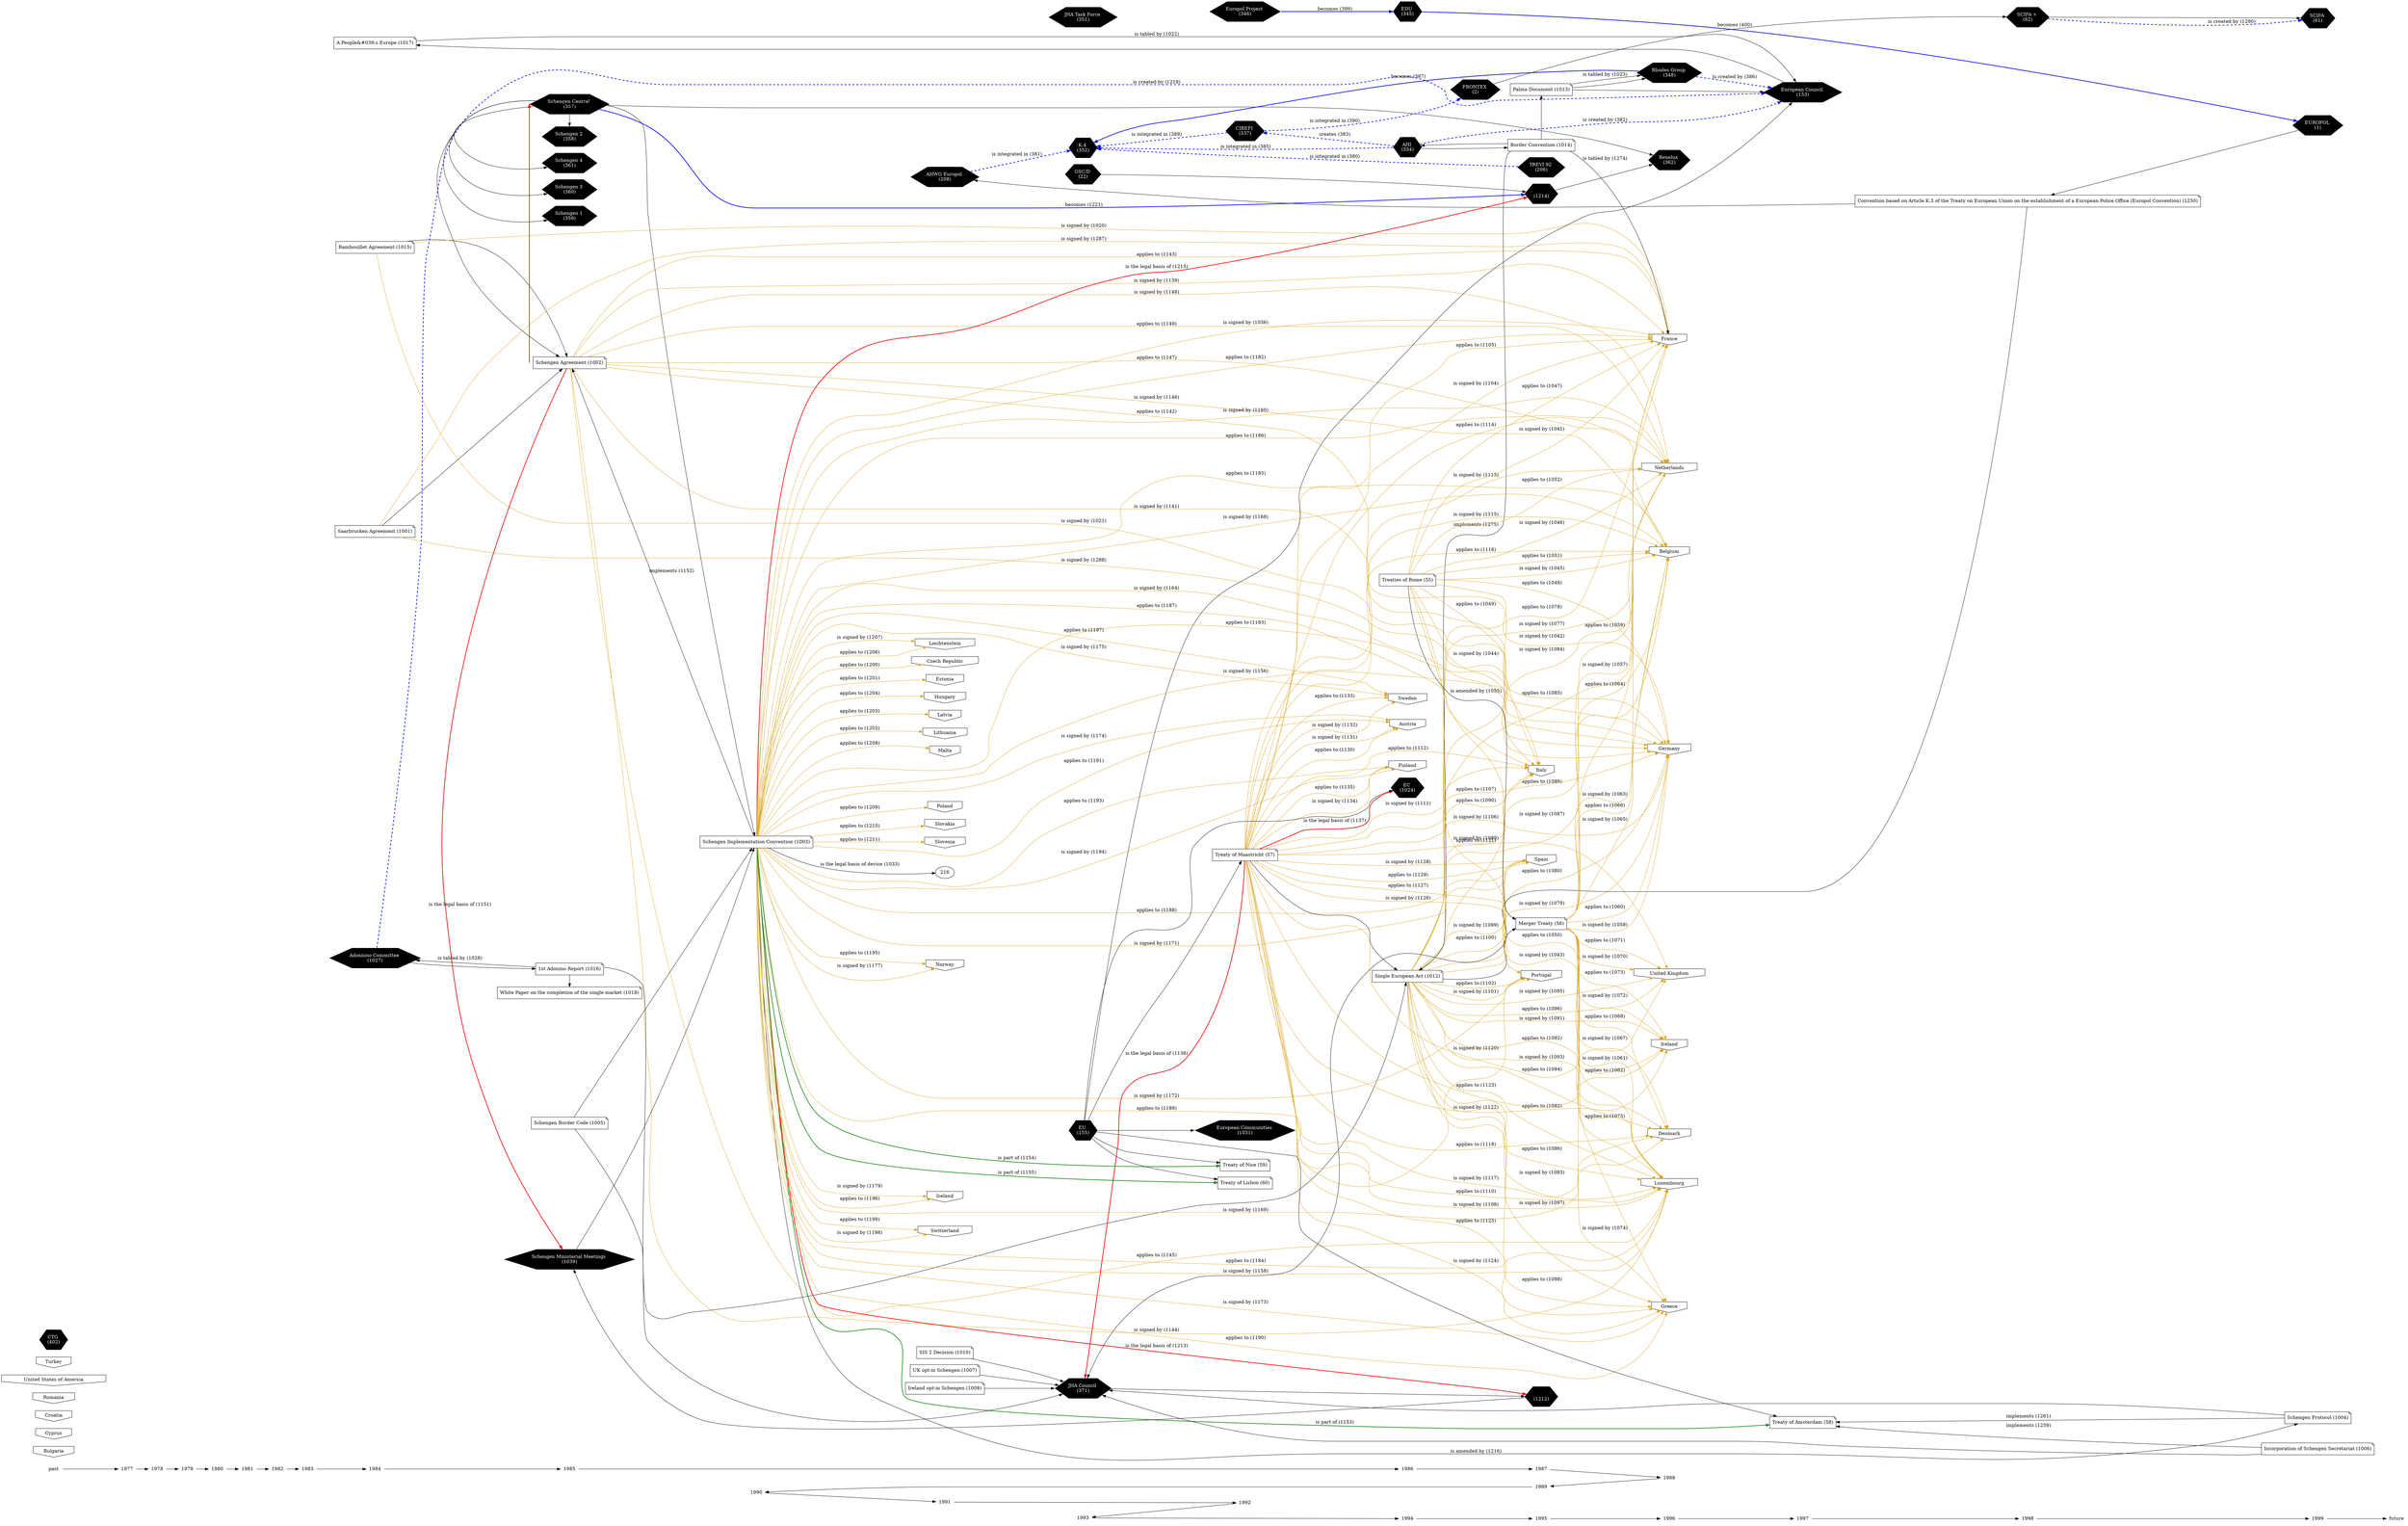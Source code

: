 digraph source {
  graph [ rankdir = LR ];
subgraph y_1977 {
  graph [ rank = same ];
  "1977" [ shape = plaintext ];
}

subgraph y_1978 {
  graph [ rank = same ];
  "1978" [ shape = plaintext ];
}

subgraph y_1979 {
  graph [ rank = same ];
  "1979" [ shape = plaintext ];
}

subgraph y_1980 {
  graph [ rank = same ];
  "1980" [ shape = plaintext ];
}

subgraph y_1981 {
  graph [ rank = same ];
  "1981" [ shape = plaintext ];
}

subgraph y_1982 {
  graph [ rank = same ];
  "1982" [ shape = plaintext ];
}

subgraph y_1983 {
  graph [ rank = same ];
  "1983" [ shape = plaintext ];
}

subgraph y_1984 {
  graph [ rank = same ];
  "1001" [ label = "Saarbrucken Agreement", shape = note ];
  "1015" [ label = "Rambouillet Agreement", shape = note ];
  "1017" [ label = "A People&amp;#039;s Europe", shape = note ];
  "1027";
  "1984" [ shape = plaintext ];
}

subgraph y_1985 {
  graph [ rank = same ];
  "357";
  "358";
  "359";
  "360";
  "361";
  "1002" [ label = "Schengen Agreement", shape = note ];
  "1016" [ label = "1st Adonino Report", shape = note ];
  "1018" [ label = "White Paper on the completion of the single market", shape = note ];
  "1039";
  "1985" [ shape = plaintext ];
}

subgraph y_1986 {
  graph [ rank = same ];
  "334";
  "1012" [ label = "Single European Act", shape = note ];
  "1986" [ shape = plaintext ];
}

subgraph y_1987 {
  graph [ rank = same ];
  "1987" [ shape = plaintext ];
}

subgraph y_1988 {
  graph [ rank = same ];
  "348";
  "1988" [ shape = plaintext ];
}

subgraph y_1989 {
  graph [ rank = same ];
  "206";
  "1013" [ label = "Palma Document", shape = note ];
  "1014" [ label = "Border Convention", shape = note ];
  "1989" [ shape = plaintext ];
}

subgraph y_1990 {
  graph [ rank = same ];
  "1003" [ label = "Schengen Implementation Convention", shape = note ];
  "1990" [ shape = plaintext ];
}

subgraph y_1991 {
  graph [ rank = same ];
  "208";
  "1991" [ shape = plaintext ];
}

subgraph y_1992 {
  graph [ rank = same ];
  "57" [ label = "Treaty of Maastricht", shape = note ];
  "337";
  "346";
  "1992" [ shape = plaintext ];
}

subgraph y_1993 {
  graph [ rank = same ];
  "22";
  "155";
  "351";
  "352";
  "371";
  "1993" [ shape = plaintext ];
}

subgraph y_1994 {
  graph [ rank = same ];
  "345";
  "1994" [ shape = plaintext ];
}

subgraph y_1995 {
  graph [ rank = same ];
  "1212";
  "1214";
  "1995" [ shape = plaintext ];
}

subgraph y_1996 {
  graph [ rank = same ];
  "1996" [ shape = plaintext ];
}

subgraph y_1997 {
  graph [ rank = same ];
  "58" [ label = "Treaty of Amsterdam", shape = note ];
  "1997" [ shape = plaintext ];
}

subgraph y_1998 {
  graph [ rank = same ];
  "1250" [ label = "Convention based on Article K.3 of the Treaty on European Union on the establishment of a European Police Office (Europol Convention)", shape = note ];
  "1998" [ shape = plaintext ];
}

subgraph y_1999 {
  graph [ rank = same ];
  "1";
  "61";
  "1004" [ label = "Schengen Protocol", shape = note ];
  "1006" [ label = "Incorporation of Schengen Secretariat", shape = note ];
  "1999" [ shape = plaintext ];
}

  "1" [ color = "white", shape = hexagon, style = "filled", fillcolor = "black", fontcolor = "white", label = "EUROPOL 
(1)" ];
  "2" [ color = "white", shape = hexagon, style = "filled", fillcolor = "black", fontcolor = "white", label = "FRONTEX 
(2)" ];
  "22" [ color = "white", shape = hexagon, style = "filled", fillcolor = "black", fontcolor = "white", label = "GSC/D 
(22)" ];
  "24" [ shape = invhouse, label = "Austria" ];
  "25" [ shape = invhouse, label = "Belgium" ];
  "26" [ shape = invhouse, label = "Bulgaria" ];
  "27" [ shape = invhouse, label = "Cyprus" ];
  "28" [ shape = invhouse, label = "Croatia" ];
  "29" [ shape = invhouse, label = "Czech Republic" ];
  "30" [ shape = invhouse, label = "Denmark" ];
  "31" [ shape = invhouse, label = "Estonia" ];
  "32" [ shape = invhouse, label = "Finland" ];
  "33" [ shape = invhouse, label = "France" ];
  "34" [ shape = invhouse, label = "Germany" ];
  "35" [ shape = invhouse, label = "Greece" ];
  "36" [ shape = invhouse, label = "Hungary" ];
  "37" [ shape = invhouse, label = "Ireland" ];
  "38" [ shape = invhouse, label = "Italy" ];
  "39" [ shape = invhouse, label = "Latvia" ];
  "40" [ shape = invhouse, label = "Lithuania" ];
  "41" [ shape = invhouse, label = "Luxembourg" ];
  "42" [ shape = invhouse, label = "Malta" ];
  "43" [ shape = invhouse, label = "Netherlands" ];
  "44" [ shape = invhouse, label = "Poland" ];
  "45" [ shape = invhouse, label = "Portugal" ];
  "46" [ shape = invhouse, label = "Romania" ];
  "47" [ shape = invhouse, label = "Slovakia" ];
  "48" [ shape = invhouse, label = "Slovenia" ];
  "49" [ shape = invhouse, label = "Spain" ];
  "50" [ shape = invhouse, label = "Sweden" ];
  "51" [ shape = invhouse, label = "United Kingdom" ];
  "52" [ shape = invhouse, label = "United States of America" ];
  "54" [ shape = invhouse, label = "Turkey" ];
  "55" [ shape = note, label = "Treaties of Rome (55)" ];
  "56" [ shape = note, label = "Merger Treaty (56)" ];
  "57" [ shape = note, label = "Treaty of Maastricht (57)" ];
  "58" [ shape = note, label = "Treaty of Amsterdam (58)" ];
  "59" [ shape = note, label = "Treaty of Nice (59)" ];
  "60" [ shape = note, label = "Treaty of Lisbon (60)" ];
  "61" [ color = "white", shape = hexagon, style = "filled", fillcolor = "black", fontcolor = "white", label = "SCIFA 
(61)" ];
  "62" [ color = "white", shape = hexagon, style = "filled", fillcolor = "black", fontcolor = "white", label = "SCIFA + 
(62)" ];
  "153" [ color = "white", shape = hexagon, style = "filled", fillcolor = "black", fontcolor = "white", label = "European Council 
(153)" ];
  "155" [ color = "white", shape = hexagon, style = "filled", fillcolor = "black", fontcolor = "white", label = "EU 
(155)" ];
  "206" [ color = "white", shape = hexagon, style = "filled", fillcolor = "black", fontcolor = "white", label = "TREVI 92 
(206)" ];
  "208" [ color = "white", shape = hexagon, style = "filled", fillcolor = "black", fontcolor = "white", label = "AHWG Europol 
(208)" ];
  "216";
  "334" [ color = "white", shape = hexagon, style = "filled", fillcolor = "black", fontcolor = "white", label = "AHI 
(334)" ];
  "337" [ color = "white", shape = hexagon, style = "filled", fillcolor = "black", fontcolor = "white", label = "CIREFI 
(337)" ];
  "345" [ color = "white", shape = hexagon, style = "filled", fillcolor = "black", fontcolor = "white", label = "EDU 
(345)" ];
  "346" [ color = "white", shape = hexagon, style = "filled", fillcolor = "black", fontcolor = "white", label = "Europol Project 
(346)" ];
  "348" [ color = "white", shape = hexagon, style = "filled", fillcolor = "black", fontcolor = "white", label = "Rhodes Group 
(348)" ];
  "351" [ color = "white", shape = hexagon, style = "filled", fillcolor = "black", fontcolor = "white", label = "JHA Task Force 
(351)" ];
  "352" [ color = "white", shape = hexagon, style = "filled", fillcolor = "black", fontcolor = "white", label = "K.4 
(352)" ];
  "357" [ color = "white", shape = hexagon, style = "filled", fillcolor = "black", fontcolor = "white", label = "Schengen Central 
(357)" ];
  "358" [ color = "white", shape = hexagon, style = "filled", fillcolor = "black", fontcolor = "white", label = "Schengen 2 
(358)" ];
  "359" [ color = "white", shape = hexagon, style = "filled", fillcolor = "black", fontcolor = "white", label = "Schengen 1 
(359)" ];
  "360" [ color = "white", shape = hexagon, style = "filled", fillcolor = "black", fontcolor = "white", label = "Schengen 3 
(360)" ];
  "361" [ color = "white", shape = hexagon, style = "filled", fillcolor = "black", fontcolor = "white", label = "Schengen 4 
(361)" ];
  "362" [ color = "white", shape = hexagon, style = "filled", fillcolor = "black", fontcolor = "white", label = "Benelux 
(362)" ];
  "371" [ color = "white", shape = hexagon, style = "filled", fillcolor = "black", fontcolor = "white", label = "JHA Council 
(371)" ];
  "402" [ color = "white", shape = hexagon, style = "filled", fillcolor = "black", fontcolor = "white", label = "CTG 
(402)" ];
  "1001" [ shape = note, label = "Saarbrucken Agreement (1001)" ];
  "1002" [ shape = note, label = "Schengen Agreement (1002)" ];
  "1003" [ shape = note, label = "Schengen Implementation Convention (1003)" ];
  "1004" [ shape = note, label = "Schengen Protocol (1004)" ];
  "1005" [ shape = note, label = "Schengen Border Code (1005)" ];
  "1006" [ shape = note, label = "Incorporation of Schengen Secretariat (1006)" ];
  "1007" [ shape = note, label = "UK opt-in Schengen (1007)" ];
  "1008" [ shape = note, label = "Ireland opt-in Schengen (1008)" ];
  "1010" [ shape = note, label = "SIS 2 Decision (1010)" ];
  "1012" [ shape = note, label = "Single European Act (1012)" ];
  "1013" [ shape = note, label = "Palma Document (1013)" ];
  "1014" [ shape = note, label = "Border Convention (1014)" ];
  "1015" [ shape = note, label = "Rambouillet Agreement (1015)" ];
  "1016" [ shape = note, label = "1st Adonino Report (1016)" ];
  "1017" [ shape = note, label = "A People&amp;#039;s Europe (1017)" ];
  "1018" [ shape = note, label = "White Paper on the completion of the single market (1018)" ];
  "1024" [ color = "white", shape = hexagon, style = "filled", fillcolor = "black", fontcolor = "white", label = "EC 
(1024)" ];
  "1027" [ color = "white", shape = hexagon, style = "filled", fillcolor = "black", fontcolor = "white", label = "Adonnino Committee 
(1027)" ];
  "1031" [ color = "white", shape = hexagon, style = "filled", fillcolor = "black", fontcolor = "white", label = "European Communities 
(1031)" ];
  "1039" [ color = "white", shape = hexagon, style = "filled", fillcolor = "black", fontcolor = "white", label = "Schengen Ministerial Meetings 
(1039)" ];
  "1176" [ shape = invhouse, label = "Norway" ];
  "1178" [ shape = invhouse, label = "Iceland" ];
  "1180" [ shape = invhouse, label = "Switzerland" ];
  "1205" [ shape = invhouse, label = "Liechtenstein" ];
  "1212" [ color = "white", shape = hexagon, style = "filled", fillcolor = "black", fontcolor = "white", label = " 
(1212)" ];
  "1214" [ color = "white", shape = hexagon, style = "filled", fillcolor = "black", fontcolor = "white", label = " 
(1214)" ];
  "1250" [ shape = note, label = "Convention based on Article K.3 of the Treaty on European Union on the establishment of a European Police Office (Europol Convention) (1250)" ];
  "1976" [ label = "past", shape = plaintext ];
  "1977";
  "1978";
  "1979";
  "1980";
  "1981";
  "1982";
  "1983";
  "1984";
  "1985";
  "1986";
  "1987";
  "1988";
  "1989";
  "1990";
  "1991";
  "1992";
  "1993";
  "1994";
  "1995";
  "1996";
  "1997";
  "1998";
  "1999";
  "2000" [ label = "future", shape = plaintext ];
  "1976" -> "1977";
  "1977" -> "1978";
  "1978" -> "1979";
  "1979" -> "1980";
  "1980" -> "1981";
  "1981" -> "1982";
  "1982" -> "1983";
  "1983" -> "1984";
  "1984" -> "1985";
  "1985" -> "1986";
  "1986" -> "1987";
  "1987" -> "1988";
  "1988" -> "1989";
  "1989" -> "1990";
  "1990" -> "1991";
  "1991" -> "1992";
  "1992" -> "1993";
  "1993" -> "1994";
  "1994" -> "1995";
  "1995" -> "1996";
  "1996" -> "1997";
  "1997" -> "1998";
  "1998" -> "1999";
  "1999" -> "2000";
  "1006" -> "58" [ label = " implements (1259)" ];
  "1006" -> "371";
  "1004" -> "58" [ label = " implements (1261)" ];
  "1004" -> "371";
  "1007" -> "371";
  "1010" -> "371";
  "1008" -> "371";
  "208" -> "352" [ penwidth = 2, style = "dashed", color = "blue", label = " is integrated in (381)" ];
  "1027" -> "153" [ penwidth = 2, color = "blue", style = "dashed", label = " is created by (1218)" ];
  "1027" -> "1016";
  "1002" -> "25" [ color = "goldenrod", label = " applies to (1147)" ];
  "1002" -> "33" [ color = "goldenrod", label = " applies to (1143)" ];
  "1002" -> "34" [ color = "goldenrod", label = " applies to (1142)" ];
  "1002" -> "41" [ color = "goldenrod", label = " applies to (1145)" ];
  "1002" -> "43" [ color = "goldenrod", label = " applies to (1149)" ];
  "1002" -> "25" [ color = "goldenrod", label = " is signed by (1146)" ];
  "1002" -> "33" [ color = "goldenrod", label = " is signed by (1139)" ];
  "1002" -> "34" [ color = "goldenrod", label = " is signed by (1141)" ];
  "1002" -> "41" [ color = "goldenrod", label = " is signed by (1144)" ];
  "1002" -> "43" [ color = "goldenrod", label = " is signed by (1148)" ];
  "1002" -> "357" [ penwidth = 2, color = "red", label = " is the legal basis of (1150)" ];
  "1002" -> "1039" [ penwidth = 2, color = "red", label = " is the legal basis of (1151)" ];
  "334" -> "337" [ penwidth = 2, color = "blue", style = "dashed", label = " creates (383)" ];
  "334" -> "153" [ penwidth = 2, color = "blue", style = "dashed", label = " is created by (382)" ];
  "334" -> "352" [ penwidth = 2, style = "dashed", color = "blue", label = " is integrated in (385)" ];
  "334" -> "1014";
  "56" -> "25" [ color = "goldenrod", label = " applies to (1066)" ];
  "56" -> "30" [ color = "goldenrod", label = " applies to (1068)" ];
  "56" -> "33" [ color = "goldenrod", label = " applies to (1059)" ];
  "56" -> "34" [ color = "goldenrod", label = " applies to (1060)" ];
  "56" -> "35" [ color = "goldenrod", label = " applies to (1075)" ];
  "56" -> "37" [ color = "goldenrod", label = " applies to (1073)" ];
  "56" -> "41" [ color = "goldenrod", label = " applies to (1062)" ];
  "56" -> "43" [ color = "goldenrod", label = " applies to (1064)" ];
  "56" -> "51" [ color = "goldenrod", label = " applies to (1071)" ];
  "56" -> "25" [ color = "goldenrod", label = " is signed by (1065)" ];
  "56" -> "30" [ color = "goldenrod", label = " is signed by (1067)" ];
  "56" -> "33" [ color = "goldenrod", label = " is signed by (1057)" ];
  "56" -> "34" [ color = "goldenrod", label = " is signed by (1058)" ];
  "56" -> "35" [ color = "goldenrod", label = " is signed by (1074)" ];
  "56" -> "37" [ color = "goldenrod", label = " is signed by (1072)" ];
  "56" -> "41" [ color = "goldenrod", label = " is signed by (1061)" ];
  "56" -> "43" [ color = "goldenrod", label = " is signed by (1063)" ];
  "56" -> "51" [ color = "goldenrod", label = " is signed by (1070)" ];
  "337" -> "2" [ penwidth = 2, style = "dashed", color = "blue", label = " is integrated in (390)" ];
  "337" -> "352" [ penwidth = 2, style = "dashed", color = "blue", label = " is integrated in (389)" ];
  "1014" -> "1012" [ label = " implements (1275)" ];
  "1014" -> "334";
  "1014" -> "33" [ label = " is tabled by (1274)" ];
  "1014" -> "1013";
  "1003" -> "24" [ color = "goldenrod", label = " applies to (1191)" ];
  "1003" -> "25" [ color = "goldenrod", label = " applies to (1185)" ];
  "1003" -> "29" [ color = "goldenrod", label = " applies to (1200)" ];
  "1003" -> "31" [ color = "goldenrod", label = " applies to (1201)" ];
  "1003" -> "32" [ color = "goldenrod", label = " applies to (1193)" ];
  "1003" -> "33" [ color = "goldenrod", label = " applies to (1182)" ];
  "1003" -> "34" [ color = "goldenrod", label = " applies to (1183)" ];
  "1003" -> "35" [ color = "goldenrod", label = " applies to (1190)" ];
  "1003" -> "36" [ color = "goldenrod", label = " applies to (1204)" ];
  "1003" -> "1178" [ color = "goldenrod", label = " applies to (1196)" ];
  "1003" -> "38" [ color = "goldenrod", label = " applies to (1187)" ];
  "1003" -> "39" [ color = "goldenrod", label = " applies to (1203)" ];
  "1003" -> "1205" [ color = "goldenrod", label = " applies to (1206)" ];
  "1003" -> "40" [ color = "goldenrod", label = " applies to (1202)" ];
  "1003" -> "41" [ color = "goldenrod", label = " applies to (1184)" ];
  "1003" -> "42" [ color = "goldenrod", label = " applies to (1208)" ];
  "1003" -> "43" [ color = "goldenrod", label = " applies to (1186)" ];
  "1003" -> "1176" [ color = "goldenrod", label = " applies to (1195)" ];
  "1003" -> "44" [ color = "goldenrod", label = " applies to (1209)" ];
  "1003" -> "45" [ color = "goldenrod", label = " applies to (1189)" ];
  "1003" -> "47" [ color = "goldenrod", label = " applies to (1210)" ];
  "1003" -> "48" [ color = "goldenrod", label = " applies to (1211)" ];
  "1003" -> "49" [ color = "goldenrod", label = " applies to (1188)" ];
  "1003" -> "50" [ color = "goldenrod", label = " applies to (1197)" ];
  "1003" -> "1180" [ color = "goldenrod", label = " applies to (1199)" ];
  "1003" -> "1002" [ label = " implements (1152)" ];
  "1003" -> "1004" [ label = " is amended by (1216)" ];
  "1003" -> "58" [ style = "bold", color = "forestgreen", label = " is part of (1153)" ];
  "1003" -> "60" [ style = "bold", color = "forestgreen", label = " is part of (1155)" ];
  "1003" -> "59" [ style = "bold", color = "forestgreen", label = " is part of (1154)" ];
  "1003" -> "24" [ color = "goldenrod", label = " is signed by (1174)" ];
  "1003" -> "25" [ color = "goldenrod", label = " is signed by (1168)" ];
  "1003" -> "30" [ color = "goldenrod", label = " is signed by (1169)" ];
  "1003" -> "32" [ color = "goldenrod", label = " is signed by (1194)" ];
  "1003" -> "33" [ color = "goldenrod", label = " is signed by (1036)" ];
  "1003" -> "34" [ color = "goldenrod", label = " is signed by (1156)" ];
  "1003" -> "35" [ color = "goldenrod", label = " is signed by (1173)" ];
  "1003" -> "1178" [ color = "goldenrod", label = " is signed by (1179)" ];
  "1003" -> "38" [ color = "goldenrod", label = " is signed by (1164)" ];
  "1003" -> "1205" [ color = "goldenrod", label = " is signed by (1207)" ];
  "1003" -> "41" [ color = "goldenrod", label = " is signed by (1158)" ];
  "1003" -> "43" [ color = "goldenrod", label = " is signed by (1160)" ];
  "1003" -> "1176" [ color = "goldenrod", label = " is signed by (1177)" ];
  "1003" -> "45" [ color = "goldenrod", label = " is signed by (1172)" ];
  "1003" -> "49" [ color = "goldenrod", label = " is signed by (1171)" ];
  "1003" -> "50" [ color = "goldenrod", label = " is signed by (1175)" ];
  "1003" -> "1180" [ color = "goldenrod", label = " is signed by (1198)" ];
  "1003" -> "216" [ label = " is the legal basis of device (1033)" ];
  "1003" -> "1212" [ penwidth = 2, color = "red", label = " is the legal basis of (1213)" ];
  "1003" -> "1214" [ penwidth = 2, color = "red", label = " is the legal basis of (1215)" ];
  "345" -> "1" [ penwidth = 2, color = "blue", style = "solid", label = " becomes (400)" ];
  "155" -> "1024";
  "155" -> "153";
  "155" -> "1031";
  "155" -> "58";
  "155" -> "60";
  "155" -> "59";
  "155" -> "57";
  "1017" -> "153" [ label = " is tabled by (1022)" ];
  "153" -> "1017";
  "1250" -> "371";
  "1250" -> "208";
  "346" -> "345" [ penwidth = 2, color = "blue", style = "solid", label = " becomes (399)" ];
  "1" -> "1250";
  "1013" -> "153";
  "1013" -> "348";
  "1013" -> "348" [ label = " is tabled by (1023)" ];
  "2" -> "62";
  "22" -> "1214";
  "371" -> "1212";
  "1015" -> "1002";
  "1015" -> "33" [ color = "goldenrod", label = " is signed by (1020)" ];
  "1015" -> "34" [ color = "goldenrod", label = " is signed by (1021)" ];
  "1005" -> "1003";
  "1005" -> "371";
  "348" -> "153" [ penwidth = 2, color = "blue", style = "dashed", label = " is created by (386)" ];
  "348" -> "352" [ penwidth = 2, color = "blue", style = "solid", label = " becomes (387)" ];
  "1001" -> "1002";
  "1001" -> "33" [ color = "goldenrod", label = " is signed by (1287)" ];
  "1001" -> "34" [ color = "goldenrod", label = " is signed by (1288)" ];
  "357" -> "1214" [ penwidth = 2, color = "blue", style = "solid", label = " becomes (1221)" ];
  "357" -> "359";
  "357" -> "358";
  "357" -> "360";
  "357" -> "361";
  "357" -> "1002";
  "357" -> "362";
  "357" -> "1003";
  "1212" -> "1039";
  "1039" -> "1003";
  "1214" -> "362";
  "62" -> "61";
  "62" -> "61" [ penwidth = 2, color = "blue", style = "dashed", label = " is created by (1290)" ];
  "1012" -> "56";
  "1012" -> "25" [ color = "goldenrod", label = " applies to (1088)" ];
  "1012" -> "30" [ color = "goldenrod", label = " applies to (1094)" ];
  "1012" -> "33" [ color = "goldenrod", label = " applies to (1078)" ];
  "1012" -> "34" [ color = "goldenrod", label = " applies to (1080)" ];
  "1012" -> "35" [ color = "goldenrod", label = " applies to (1098)" ];
  "1012" -> "37" [ color = "goldenrod", label = " applies to (1092)" ];
  "1012" -> "38" [ color = "goldenrod", label = " applies to (1090)" ];
  "1012" -> "41" [ color = "goldenrod", label = " applies to (1082)" ];
  "1012" -> "41" [ color = "goldenrod", label = " applies to (1086)" ];
  "1012" -> "43" [ color = "goldenrod", label = " applies to (1085)" ];
  "1012" -> "45" [ color = "goldenrod", label = " applies to (1102)" ];
  "1012" -> "49" [ color = "goldenrod", label = " applies to (1100)" ];
  "1012" -> "51" [ color = "goldenrod", label = " applies to (1096)" ];
  "1012" -> "25" [ color = "goldenrod", label = " is signed by (1087)" ];
  "1012" -> "30" [ color = "goldenrod", label = " is signed by (1093)" ];
  "1012" -> "33" [ color = "goldenrod", label = " is signed by (1077)" ];
  "1012" -> "34" [ color = "goldenrod", label = " is signed by (1079)" ];
  "1012" -> "35" [ color = "goldenrod", label = " is signed by (1097)" ];
  "1012" -> "37" [ color = "goldenrod", label = " is signed by (1091)" ];
  "1012" -> "38" [ color = "goldenrod", label = " is signed by (1089)" ];
  "1012" -> "41" [ color = "goldenrod", label = " is signed by (1083)" ];
  "1012" -> "43" [ color = "goldenrod", label = " is signed by (1084)" ];
  "1012" -> "45" [ color = "goldenrod", label = " is signed by (1101)" ];
  "1012" -> "49" [ color = "goldenrod", label = " is signed by (1099)" ];
  "1012" -> "51" [ color = "goldenrod", label = " is signed by (1095)" ];
  "1016" -> "1018";
  "1016" -> "1012";
  "1016" -> "1027" [ label = " is tabled by (1028)" ];
  "55" -> "25" [ color = "goldenrod", label = " applies to (1051)" ];
  "55" -> "33" [ color = "goldenrod", label = " applies to (1047)" ];
  "55" -> "34" [ color = "goldenrod", label = " applies to (1048)" ];
  "55" -> "38" [ color = "goldenrod", label = " applies to (1049)" ];
  "55" -> "41" [ color = "goldenrod", label = " applies to (1050)" ];
  "55" -> "43" [ color = "goldenrod", label = " applies to (1052)" ];
  "55" -> "56" [ label = " is amended by (1055)" ];
  "55" -> "25" [ color = "goldenrod", label = " is signed by (1045)" ];
  "55" -> "33" [ color = "goldenrod", label = " is signed by (1041)" ];
  "55" -> "34" [ color = "goldenrod", label = " is signed by (1042)" ];
  "55" -> "38" [ color = "goldenrod", label = " is signed by (1044)" ];
  "55" -> "41" [ color = "goldenrod", label = " is signed by (1043)" ];
  "55" -> "43" [ color = "goldenrod", label = " is signed by (1046)" ];
  "57" -> "1012";
  "57" -> "24" [ color = "goldenrod", label = " applies to (1130)" ];
  "57" -> "25" [ color = "goldenrod", label = " applies to (1116)" ];
  "57" -> "30" [ color = "goldenrod", label = " applies to (1118)" ];
  "57" -> "32" [ color = "goldenrod", label = " applies to (1135)" ];
  "57" -> "33" [ color = "goldenrod", label = " applies to (1105)" ];
  "57" -> "34" [ color = "goldenrod", label = " applies to (1107)" ];
  "57" -> "35" [ color = "goldenrod", label = " applies to (1125)" ];
  "57" -> "37" [ color = "goldenrod", label = " applies to (1123)" ];
  "57" -> "38" [ color = "goldenrod", label = " applies to (1112)" ];
  "57" -> "41" [ color = "goldenrod", label = " applies to (1110)" ];
  "57" -> "43" [ color = "goldenrod", label = " applies to (1114)" ];
  "57" -> "45" [ color = "goldenrod", label = " applies to (1127)" ];
  "57" -> "49" [ color = "goldenrod", label = " applies to (1129)" ];
  "57" -> "50" [ color = "goldenrod", label = " applies to (1133)" ];
  "57" -> "51" [ color = "goldenrod", label = " applies to (1121)" ];
  "57" -> "24" [ color = "goldenrod", label = " is signed by (1131)" ];
  "57" -> "25" [ color = "goldenrod", label = " is signed by (1115)" ];
  "57" -> "30" [ color = "goldenrod", label = " is signed by (1117)" ];
  "57" -> "32" [ color = "goldenrod", label = " is signed by (1134)" ];
  "57" -> "33" [ color = "goldenrod", label = " is signed by (1104)" ];
  "57" -> "34" [ color = "goldenrod", label = " is signed by (1106)" ];
  "57" -> "35" [ color = "goldenrod", label = " is signed by (1124)" ];
  "57" -> "37" [ color = "goldenrod", label = " is signed by (1122)" ];
  "57" -> "38" [ color = "goldenrod", label = " is signed by (1111)" ];
  "57" -> "41" [ color = "goldenrod", label = " is signed by (1108)" ];
  "57" -> "43" [ color = "goldenrod", label = " is signed by (1113)" ];
  "57" -> "45" [ color = "goldenrod", label = " is signed by (1126)" ];
  "57" -> "49" [ color = "goldenrod", label = " is signed by (1128)" ];
  "57" -> "50" [ color = "goldenrod", label = " is signed by (1132)" ];
  "57" -> "51" [ color = "goldenrod", label = " is signed by (1120)" ];
  "57" -> "1024" [ penwidth = 2, color = "red", label = " is the legal basis of (1137)" ];
  "57" -> "371" [ penwidth = 2, color = "red", label = " is the legal basis of (1136)" ];
  "206" -> "352" [ penwidth = 2, style = "dashed", color = "blue", label = " is integrated in (380)" ];
}
